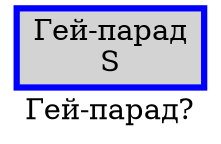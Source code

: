 digraph SENTENCE_3968 {
	graph [label="Гей-парад?"]
	node [style=filled]
		0 [label="Гей-парад
S" color=blue fillcolor=lightgray penwidth=3 shape=box]
}